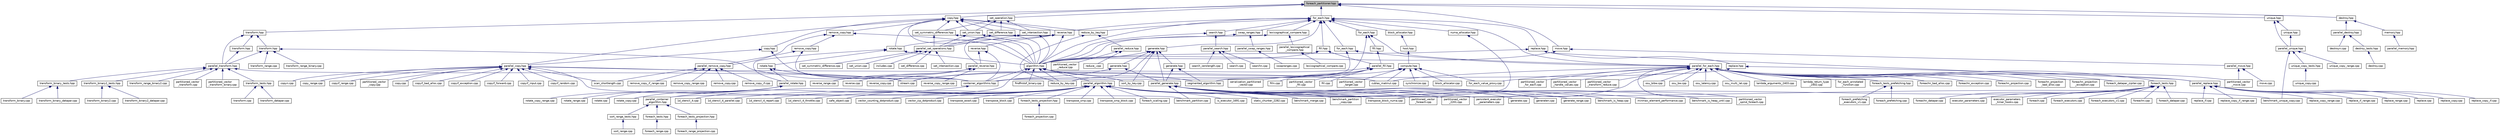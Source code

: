digraph "foreach_partitioner.hpp"
{
  edge [fontname="Helvetica",fontsize="10",labelfontname="Helvetica",labelfontsize="10"];
  node [fontname="Helvetica",fontsize="10",shape=record];
  Node410 [label="foreach_partitioner.hpp",height=0.2,width=0.4,color="black", fillcolor="grey75", style="filled", fontcolor="black"];
  Node410 -> Node411 [dir="back",color="midnightblue",fontsize="10",style="solid",fontname="Helvetica"];
  Node411 [label="copy.hpp",height=0.2,width=0.4,color="black", fillcolor="white", style="filled",URL="$d3/d90/algorithms_2copy_8hpp.html"];
  Node411 -> Node412 [dir="back",color="midnightblue",fontsize="10",style="solid",fontname="Helvetica"];
  Node412 [label="parallel_copy.hpp",height=0.2,width=0.4,color="black", fillcolor="white", style="filled",URL="$d8/d06/parallel__copy_8hpp.html"];
  Node412 -> Node413 [dir="back",color="midnightblue",fontsize="10",style="solid",fontname="Helvetica"];
  Node413 [label="cublas_matmul.cpp",height=0.2,width=0.4,color="black", fillcolor="white", style="filled",URL="$dd/d84/cublas__matmul_8cpp.html"];
  Node412 -> Node414 [dir="back",color="midnightblue",fontsize="10",style="solid",fontname="Helvetica"];
  Node414 [label="stream.cpp",height=0.2,width=0.4,color="black", fillcolor="white", style="filled",URL="$da/d5f/stream_8cpp.html"];
  Node412 -> Node415 [dir="back",color="midnightblue",fontsize="10",style="solid",fontname="Helvetica"];
  Node415 [label="benchmark_partition.cpp",height=0.2,width=0.4,color="black", fillcolor="white", style="filled",URL="$d9/d88/benchmark__partition_8cpp.html"];
  Node412 -> Node416 [dir="back",color="midnightblue",fontsize="10",style="solid",fontname="Helvetica"];
  Node416 [label="scan_shortlength.cpp",height=0.2,width=0.4,color="black", fillcolor="white", style="filled",URL="$de/d75/scan__shortlength_8cpp.html"];
  Node412 -> Node417 [dir="back",color="midnightblue",fontsize="10",style="solid",fontname="Helvetica"];
  Node417 [label="copy.cpp",height=0.2,width=0.4,color="black", fillcolor="white", style="filled",URL="$d9/d54/copy_8cpp.html"];
  Node412 -> Node418 [dir="back",color="midnightblue",fontsize="10",style="solid",fontname="Helvetica"];
  Node418 [label="copyif_bad_alloc.cpp",height=0.2,width=0.4,color="black", fillcolor="white", style="filled",URL="$d0/ddd/copyif__bad__alloc_8cpp.html"];
  Node412 -> Node419 [dir="back",color="midnightblue",fontsize="10",style="solid",fontname="Helvetica"];
  Node419 [label="copyif_exception.cpp",height=0.2,width=0.4,color="black", fillcolor="white", style="filled",URL="$dc/d81/copyif__exception_8cpp.html"];
  Node412 -> Node420 [dir="back",color="midnightblue",fontsize="10",style="solid",fontname="Helvetica"];
  Node420 [label="copyif_forward.cpp",height=0.2,width=0.4,color="black", fillcolor="white", style="filled",URL="$d3/d04/copyif__forward_8cpp.html"];
  Node412 -> Node421 [dir="back",color="midnightblue",fontsize="10",style="solid",fontname="Helvetica"];
  Node421 [label="copyif_input.cpp",height=0.2,width=0.4,color="black", fillcolor="white", style="filled",URL="$d5/d41/copyif__input_8cpp.html"];
  Node412 -> Node422 [dir="back",color="midnightblue",fontsize="10",style="solid",fontname="Helvetica"];
  Node422 [label="copyif_random.cpp",height=0.2,width=0.4,color="black", fillcolor="white", style="filled",URL="$dc/d22/copyif__random_8cpp.html"];
  Node412 -> Node423 [dir="back",color="midnightblue",fontsize="10",style="solid",fontname="Helvetica"];
  Node423 [label="copyn.cpp",height=0.2,width=0.4,color="black", fillcolor="white", style="filled",URL="$d3/d44/copyn_8cpp.html"];
  Node412 -> Node424 [dir="back",color="midnightblue",fontsize="10",style="solid",fontname="Helvetica"];
  Node424 [label="copy_range.cpp",height=0.2,width=0.4,color="black", fillcolor="white", style="filled",URL="$d8/d92/copy__range_8cpp.html"];
  Node412 -> Node425 [dir="back",color="midnightblue",fontsize="10",style="solid",fontname="Helvetica"];
  Node425 [label="copyif_range.cpp",height=0.2,width=0.4,color="black", fillcolor="white", style="filled",URL="$dc/dff/copyif__range_8cpp.html"];
  Node412 -> Node426 [dir="back",color="midnightblue",fontsize="10",style="solid",fontname="Helvetica"];
  Node426 [label="partitioned_vector\l_copy.cpp",height=0.2,width=0.4,color="black", fillcolor="white", style="filled",URL="$d9/d91/partitioned__vector__copy_8cpp.html"];
  Node411 -> Node427 [dir="back",color="midnightblue",fontsize="10",style="solid",fontname="Helvetica"];
  Node427 [label="algorithm.hpp",height=0.2,width=0.4,color="black", fillcolor="white", style="filled",URL="$de/d55/algorithm_8hpp.html"];
  Node427 -> Node428 [dir="back",color="midnightblue",fontsize="10",style="solid",fontname="Helvetica"];
  Node428 [label="parallel_algorithm.hpp",height=0.2,width=0.4,color="black", fillcolor="white", style="filled",URL="$d9/db1/parallel__algorithm_8hpp.html"];
  Node428 -> Node429 [dir="back",color="midnightblue",fontsize="10",style="solid",fontname="Helvetica"];
  Node429 [label="1d_stencil_4.cpp",height=0.2,width=0.4,color="black", fillcolor="white", style="filled",URL="$d1/d7d/1d__stencil__4_8cpp.html"];
  Node428 -> Node430 [dir="back",color="midnightblue",fontsize="10",style="solid",fontname="Helvetica"];
  Node430 [label="1d_stencil_4_parallel.cpp",height=0.2,width=0.4,color="black", fillcolor="white", style="filled",URL="$d6/d05/1d__stencil__4__parallel_8cpp.html"];
  Node428 -> Node431 [dir="back",color="midnightblue",fontsize="10",style="solid",fontname="Helvetica"];
  Node431 [label="1d_stencil_4_repart.cpp",height=0.2,width=0.4,color="black", fillcolor="white", style="filled",URL="$d0/d6b/1d__stencil__4__repart_8cpp.html"];
  Node428 -> Node432 [dir="back",color="midnightblue",fontsize="10",style="solid",fontname="Helvetica"];
  Node432 [label="1d_stencil_4_throttle.cpp",height=0.2,width=0.4,color="black", fillcolor="white", style="filled",URL="$d6/de5/1d__stencil__4__throttle_8cpp.html"];
  Node428 -> Node433 [dir="back",color="midnightblue",fontsize="10",style="solid",fontname="Helvetica"];
  Node433 [label="safe_object.cpp",height=0.2,width=0.4,color="black", fillcolor="white", style="filled",URL="$dd/d52/safe__object_8cpp.html"];
  Node428 -> Node434 [dir="back",color="midnightblue",fontsize="10",style="solid",fontname="Helvetica"];
  Node434 [label="vector_counting_dotproduct.cpp",height=0.2,width=0.4,color="black", fillcolor="white", style="filled",URL="$df/de9/vector__counting__dotproduct_8cpp.html"];
  Node428 -> Node435 [dir="back",color="midnightblue",fontsize="10",style="solid",fontname="Helvetica"];
  Node435 [label="vector_zip_dotproduct.cpp",height=0.2,width=0.4,color="black", fillcolor="white", style="filled",URL="$dc/d18/vector__zip__dotproduct_8cpp.html"];
  Node428 -> Node436 [dir="back",color="midnightblue",fontsize="10",style="solid",fontname="Helvetica"];
  Node436 [label="transpose_await.cpp",height=0.2,width=0.4,color="black", fillcolor="white", style="filled",URL="$de/d68/transpose__await_8cpp.html"];
  Node428 -> Node437 [dir="back",color="midnightblue",fontsize="10",style="solid",fontname="Helvetica"];
  Node437 [label="transpose_block.cpp",height=0.2,width=0.4,color="black", fillcolor="white", style="filled",URL="$d0/de1/transpose__block_8cpp.html"];
  Node428 -> Node438 [dir="back",color="midnightblue",fontsize="10",style="solid",fontname="Helvetica"];
  Node438 [label="transpose_block_numa.cpp",height=0.2,width=0.4,color="black", fillcolor="white", style="filled",URL="$dd/d3b/transpose__block__numa_8cpp.html"];
  Node428 -> Node439 [dir="back",color="midnightblue",fontsize="10",style="solid",fontname="Helvetica"];
  Node439 [label="transpose_smp.cpp",height=0.2,width=0.4,color="black", fillcolor="white", style="filled",URL="$d2/d99/transpose__smp_8cpp.html"];
  Node428 -> Node440 [dir="back",color="midnightblue",fontsize="10",style="solid",fontname="Helvetica"];
  Node440 [label="transpose_smp_block.cpp",height=0.2,width=0.4,color="black", fillcolor="white", style="filled",URL="$da/d4d/transpose__smp__block_8cpp.html"];
  Node428 -> Node441 [dir="back",color="midnightblue",fontsize="10",style="solid",fontname="Helvetica"];
  Node441 [label="foreach_scaling.cpp",height=0.2,width=0.4,color="black", fillcolor="white", style="filled",URL="$d4/d94/foreach__scaling_8cpp.html"];
  Node428 -> Node442 [dir="back",color="midnightblue",fontsize="10",style="solid",fontname="Helvetica"];
  Node442 [label="partitioned_vector\l_foreach.cpp",height=0.2,width=0.4,color="black", fillcolor="white", style="filled",URL="$df/d5f/partitioned__vector__foreach_8cpp.html"];
  Node428 -> Node443 [dir="back",color="midnightblue",fontsize="10",style="solid",fontname="Helvetica"];
  Node443 [label="is_executor_1691.cpp",height=0.2,width=0.4,color="black", fillcolor="white", style="filled",URL="$d2/d1e/is__executor__1691_8cpp.html"];
  Node428 -> Node444 [dir="back",color="midnightblue",fontsize="10",style="solid",fontname="Helvetica"];
  Node444 [label="static_chunker_2282.cpp",height=0.2,width=0.4,color="black", fillcolor="white", style="filled",URL="$d5/d52/static__chunker__2282_8cpp.html"];
  Node428 -> Node445 [dir="back",color="midnightblue",fontsize="10",style="solid",fontname="Helvetica"];
  Node445 [label="foreach_tests_projection.hpp",height=0.2,width=0.4,color="black", fillcolor="white", style="filled",URL="$dd/d98/algorithms_2foreach__tests__projection_8hpp.html"];
  Node445 -> Node446 [dir="back",color="midnightblue",fontsize="10",style="solid",fontname="Helvetica"];
  Node446 [label="foreach_projection.cpp",height=0.2,width=0.4,color="black", fillcolor="white", style="filled",URL="$d3/d3e/foreach__projection_8cpp.html"];
  Node428 -> Node447 [dir="back",color="midnightblue",fontsize="10",style="solid",fontname="Helvetica"];
  Node447 [label="persistent_executor\l_parameters.cpp",height=0.2,width=0.4,color="black", fillcolor="white", style="filled",URL="$db/d9b/persistent__executor__parameters_8cpp.html"];
  Node427 -> Node448 [dir="back",color="midnightblue",fontsize="10",style="solid",fontname="Helvetica"];
  Node448 [label="parallel_container\l_algorithm.hpp",height=0.2,width=0.4,color="black", fillcolor="white", style="filled",URL="$d4/d28/parallel__container__algorithm_8hpp.html"];
  Node448 -> Node449 [dir="back",color="midnightblue",fontsize="10",style="solid",fontname="Helvetica"];
  Node449 [label="foreach_tests.hpp",height=0.2,width=0.4,color="black", fillcolor="white", style="filled",URL="$d1/da3/container__algorithms_2foreach__tests_8hpp.html"];
  Node449 -> Node450 [dir="back",color="midnightblue",fontsize="10",style="solid",fontname="Helvetica"];
  Node450 [label="foreach_range.cpp",height=0.2,width=0.4,color="black", fillcolor="white", style="filled",URL="$d1/d8e/foreach__range_8cpp.html"];
  Node448 -> Node451 [dir="back",color="midnightblue",fontsize="10",style="solid",fontname="Helvetica"];
  Node451 [label="foreach_tests_projection.hpp",height=0.2,width=0.4,color="black", fillcolor="white", style="filled",URL="$d4/d89/container__algorithms_2foreach__tests__projection_8hpp.html"];
  Node451 -> Node452 [dir="back",color="midnightblue",fontsize="10",style="solid",fontname="Helvetica"];
  Node452 [label="foreach_range_projection.cpp",height=0.2,width=0.4,color="black", fillcolor="white", style="filled",URL="$d6/d56/foreach__range__projection_8cpp.html"];
  Node448 -> Node453 [dir="back",color="midnightblue",fontsize="10",style="solid",fontname="Helvetica"];
  Node453 [label="sort_range_tests.hpp",height=0.2,width=0.4,color="black", fillcolor="white", style="filled",URL="$df/d52/sort__range__tests_8hpp.html"];
  Node453 -> Node454 [dir="back",color="midnightblue",fontsize="10",style="solid",fontname="Helvetica"];
  Node454 [label="sort_range.cpp",height=0.2,width=0.4,color="black", fillcolor="white", style="filled",URL="$dd/d6a/sort__range_8cpp.html"];
  Node427 -> Node455 [dir="back",color="midnightblue",fontsize="10",style="solid",fontname="Helvetica"];
  Node455 [label="container_algorithms.hpp",height=0.2,width=0.4,color="black", fillcolor="white", style="filled",URL="$de/da1/container__algorithms_8hpp.html"];
  Node455 -> Node448 [dir="back",color="midnightblue",fontsize="10",style="solid",fontname="Helvetica"];
  Node427 -> Node456 [dir="back",color="midnightblue",fontsize="10",style="solid",fontname="Helvetica"];
  Node456 [label="segmented_algorithm.hpp",height=0.2,width=0.4,color="black", fillcolor="white", style="filled",URL="$d2/d57/segmented__algorithm_8hpp.html"];
  Node427 -> Node457 [dir="back",color="midnightblue",fontsize="10",style="solid",fontname="Helvetica"];
  Node457 [label="findfirstof_binary.cpp",height=0.2,width=0.4,color="black", fillcolor="white", style="filled",URL="$db/da2/findfirstof__binary_8cpp.html"];
  Node427 -> Node458 [dir="back",color="midnightblue",fontsize="10",style="solid",fontname="Helvetica"];
  Node458 [label="reduce_by_key.cpp",height=0.2,width=0.4,color="black", fillcolor="white", style="filled",URL="$dd/dde/reduce__by__key_8cpp.html"];
  Node427 -> Node459 [dir="back",color="midnightblue",fontsize="10",style="solid",fontname="Helvetica"];
  Node459 [label="sort_by_key.cpp",height=0.2,width=0.4,color="black", fillcolor="white", style="filled",URL="$df/daa/sort__by__key_8cpp.html"];
  Node411 -> Node460 [dir="back",color="midnightblue",fontsize="10",style="solid",fontname="Helvetica"];
  Node460 [label="reduce_by_key.hpp",height=0.2,width=0.4,color="black", fillcolor="white", style="filled",URL="$d9/d4a/reduce__by__key_8hpp.html"];
  Node460 -> Node461 [dir="back",color="midnightblue",fontsize="10",style="solid",fontname="Helvetica"];
  Node461 [label="parallel_reduce.hpp",height=0.2,width=0.4,color="black", fillcolor="white", style="filled",URL="$d4/d04/parallel__reduce_8hpp.html"];
  Node461 -> Node462 [dir="back",color="midnightblue",fontsize="10",style="solid",fontname="Helvetica"];
  Node462 [label="reduce_.cpp",height=0.2,width=0.4,color="black", fillcolor="white", style="filled",URL="$d5/d03/reduce___8cpp.html"];
  Node461 -> Node463 [dir="back",color="midnightblue",fontsize="10",style="solid",fontname="Helvetica"];
  Node463 [label="partitioned_vector\l_reduce.cpp",height=0.2,width=0.4,color="black", fillcolor="white", style="filled",URL="$d0/d35/partitioned__vector__reduce_8cpp.html"];
  Node460 -> Node458 [dir="back",color="midnightblue",fontsize="10",style="solid",fontname="Helvetica"];
  Node411 -> Node464 [dir="back",color="midnightblue",fontsize="10",style="solid",fontname="Helvetica"];
  Node464 [label="remove_copy.hpp",height=0.2,width=0.4,color="black", fillcolor="white", style="filled",URL="$d6/db8/algorithms_2remove__copy_8hpp.html"];
  Node464 -> Node465 [dir="back",color="midnightblue",fontsize="10",style="solid",fontname="Helvetica"];
  Node465 [label="parallel_remove_copy.hpp",height=0.2,width=0.4,color="black", fillcolor="white", style="filled",URL="$d3/d53/parallel__remove__copy_8hpp.html"];
  Node465 -> Node416 [dir="back",color="midnightblue",fontsize="10",style="solid",fontname="Helvetica"];
  Node465 -> Node466 [dir="back",color="midnightblue",fontsize="10",style="solid",fontname="Helvetica"];
  Node466 [label="remove_copy.cpp",height=0.2,width=0.4,color="black", fillcolor="white", style="filled",URL="$de/db8/remove__copy_8cpp.html"];
  Node465 -> Node467 [dir="back",color="midnightblue",fontsize="10",style="solid",fontname="Helvetica"];
  Node467 [label="remove_copy_if.cpp",height=0.2,width=0.4,color="black", fillcolor="white", style="filled",URL="$d1/d0f/remove__copy__if_8cpp.html"];
  Node465 -> Node468 [dir="back",color="midnightblue",fontsize="10",style="solid",fontname="Helvetica"];
  Node468 [label="remove_copy_if_range.cpp",height=0.2,width=0.4,color="black", fillcolor="white", style="filled",URL="$df/d42/remove__copy__if__range_8cpp.html"];
  Node465 -> Node469 [dir="back",color="midnightblue",fontsize="10",style="solid",fontname="Helvetica"];
  Node469 [label="remove_copy_range.cpp",height=0.2,width=0.4,color="black", fillcolor="white", style="filled",URL="$dd/d90/remove__copy__range_8cpp.html"];
  Node464 -> Node427 [dir="back",color="midnightblue",fontsize="10",style="solid",fontname="Helvetica"];
  Node464 -> Node470 [dir="back",color="midnightblue",fontsize="10",style="solid",fontname="Helvetica"];
  Node470 [label="remove_copy.hpp",height=0.2,width=0.4,color="black", fillcolor="white", style="filled",URL="$d5/d0b/container__algorithms_2remove__copy_8hpp.html"];
  Node470 -> Node465 [dir="back",color="midnightblue",fontsize="10",style="solid",fontname="Helvetica"];
  Node470 -> Node455 [dir="back",color="midnightblue",fontsize="10",style="solid",fontname="Helvetica"];
  Node411 -> Node471 [dir="back",color="midnightblue",fontsize="10",style="solid",fontname="Helvetica"];
  Node471 [label="reverse.hpp",height=0.2,width=0.4,color="black", fillcolor="white", style="filled",URL="$d2/df8/algorithms_2reverse_8hpp.html"];
  Node471 -> Node472 [dir="back",color="midnightblue",fontsize="10",style="solid",fontname="Helvetica"];
  Node472 [label="parallel_reverse.hpp",height=0.2,width=0.4,color="black", fillcolor="white", style="filled",URL="$d0/d25/parallel__reverse_8hpp.html"];
  Node472 -> Node473 [dir="back",color="midnightblue",fontsize="10",style="solid",fontname="Helvetica"];
  Node473 [label="reverse.cpp",height=0.2,width=0.4,color="black", fillcolor="white", style="filled",URL="$d8/dc4/reverse_8cpp.html"];
  Node472 -> Node474 [dir="back",color="midnightblue",fontsize="10",style="solid",fontname="Helvetica"];
  Node474 [label="reverse_copy.cpp",height=0.2,width=0.4,color="black", fillcolor="white", style="filled",URL="$dd/d14/reverse__copy_8cpp.html"];
  Node472 -> Node475 [dir="back",color="midnightblue",fontsize="10",style="solid",fontname="Helvetica"];
  Node475 [label="reverse_copy_range.cpp",height=0.2,width=0.4,color="black", fillcolor="white", style="filled",URL="$dc/d43/reverse__copy__range_8cpp.html"];
  Node472 -> Node476 [dir="back",color="midnightblue",fontsize="10",style="solid",fontname="Helvetica"];
  Node476 [label="reverse_range.cpp",height=0.2,width=0.4,color="black", fillcolor="white", style="filled",URL="$df/de9/reverse__range_8cpp.html"];
  Node471 -> Node427 [dir="back",color="midnightblue",fontsize="10",style="solid",fontname="Helvetica"];
  Node471 -> Node477 [dir="back",color="midnightblue",fontsize="10",style="solid",fontname="Helvetica"];
  Node477 [label="rotate.hpp",height=0.2,width=0.4,color="black", fillcolor="white", style="filled",URL="$da/df0/algorithms_2rotate_8hpp.html"];
  Node477 -> Node478 [dir="back",color="midnightblue",fontsize="10",style="solid",fontname="Helvetica"];
  Node478 [label="parallel_rotate.hpp",height=0.2,width=0.4,color="black", fillcolor="white", style="filled",URL="$db/dcd/parallel__rotate_8hpp.html"];
  Node478 -> Node479 [dir="back",color="midnightblue",fontsize="10",style="solid",fontname="Helvetica"];
  Node479 [label="rotate.cpp",height=0.2,width=0.4,color="black", fillcolor="white", style="filled",URL="$d7/d5d/rotate_8cpp.html"];
  Node478 -> Node480 [dir="back",color="midnightblue",fontsize="10",style="solid",fontname="Helvetica"];
  Node480 [label="rotate_copy.cpp",height=0.2,width=0.4,color="black", fillcolor="white", style="filled",URL="$da/d77/rotate__copy_8cpp.html"];
  Node478 -> Node481 [dir="back",color="midnightblue",fontsize="10",style="solid",fontname="Helvetica"];
  Node481 [label="rotate_copy_range.cpp",height=0.2,width=0.4,color="black", fillcolor="white", style="filled",URL="$df/d8b/rotate__copy__range_8cpp.html"];
  Node478 -> Node482 [dir="back",color="midnightblue",fontsize="10",style="solid",fontname="Helvetica"];
  Node482 [label="rotate_range.cpp",height=0.2,width=0.4,color="black", fillcolor="white", style="filled",URL="$d5/d40/rotate__range_8cpp.html"];
  Node477 -> Node427 [dir="back",color="midnightblue",fontsize="10",style="solid",fontname="Helvetica"];
  Node477 -> Node483 [dir="back",color="midnightblue",fontsize="10",style="solid",fontname="Helvetica"];
  Node483 [label="rotate.hpp",height=0.2,width=0.4,color="black", fillcolor="white", style="filled",URL="$da/d1b/container__algorithms_2rotate_8hpp.html"];
  Node483 -> Node478 [dir="back",color="midnightblue",fontsize="10",style="solid",fontname="Helvetica"];
  Node483 -> Node455 [dir="back",color="midnightblue",fontsize="10",style="solid",fontname="Helvetica"];
  Node471 -> Node484 [dir="back",color="midnightblue",fontsize="10",style="solid",fontname="Helvetica"];
  Node484 [label="reverse.hpp",height=0.2,width=0.4,color="black", fillcolor="white", style="filled",URL="$db/dd1/container__algorithms_2reverse_8hpp.html"];
  Node484 -> Node472 [dir="back",color="midnightblue",fontsize="10",style="solid",fontname="Helvetica"];
  Node484 -> Node455 [dir="back",color="midnightblue",fontsize="10",style="solid",fontname="Helvetica"];
  Node411 -> Node477 [dir="back",color="midnightblue",fontsize="10",style="solid",fontname="Helvetica"];
  Node411 -> Node485 [dir="back",color="midnightblue",fontsize="10",style="solid",fontname="Helvetica"];
  Node485 [label="set_difference.hpp",height=0.2,width=0.4,color="black", fillcolor="white", style="filled",URL="$d9/d20/set__difference_8hpp.html"];
  Node485 -> Node486 [dir="back",color="midnightblue",fontsize="10",style="solid",fontname="Helvetica"];
  Node486 [label="parallel_set_operations.hpp",height=0.2,width=0.4,color="black", fillcolor="white", style="filled",URL="$d6/d3c/parallel__set__operations_8hpp.html"];
  Node486 -> Node487 [dir="back",color="midnightblue",fontsize="10",style="solid",fontname="Helvetica"];
  Node487 [label="includes.cpp",height=0.2,width=0.4,color="black", fillcolor="white", style="filled",URL="$dc/d10/includes_8cpp.html"];
  Node486 -> Node488 [dir="back",color="midnightblue",fontsize="10",style="solid",fontname="Helvetica"];
  Node488 [label="set_difference.cpp",height=0.2,width=0.4,color="black", fillcolor="white", style="filled",URL="$d5/d98/set__difference_8cpp.html"];
  Node486 -> Node489 [dir="back",color="midnightblue",fontsize="10",style="solid",fontname="Helvetica"];
  Node489 [label="set_intersection.cpp",height=0.2,width=0.4,color="black", fillcolor="white", style="filled",URL="$dd/d83/set__intersection_8cpp.html"];
  Node486 -> Node490 [dir="back",color="midnightblue",fontsize="10",style="solid",fontname="Helvetica"];
  Node490 [label="set_symmetric_difference.cpp",height=0.2,width=0.4,color="black", fillcolor="white", style="filled",URL="$d4/d0c/set__symmetric__difference_8cpp.html"];
  Node486 -> Node491 [dir="back",color="midnightblue",fontsize="10",style="solid",fontname="Helvetica"];
  Node491 [label="set_union.cpp",height=0.2,width=0.4,color="black", fillcolor="white", style="filled",URL="$d7/d76/set__union_8cpp.html"];
  Node485 -> Node427 [dir="back",color="midnightblue",fontsize="10",style="solid",fontname="Helvetica"];
  Node411 -> Node492 [dir="back",color="midnightblue",fontsize="10",style="solid",fontname="Helvetica"];
  Node492 [label="set_intersection.hpp",height=0.2,width=0.4,color="black", fillcolor="white", style="filled",URL="$d1/dd5/set__intersection_8hpp.html"];
  Node492 -> Node486 [dir="back",color="midnightblue",fontsize="10",style="solid",fontname="Helvetica"];
  Node492 -> Node427 [dir="back",color="midnightblue",fontsize="10",style="solid",fontname="Helvetica"];
  Node411 -> Node493 [dir="back",color="midnightblue",fontsize="10",style="solid",fontname="Helvetica"];
  Node493 [label="set_symmetric_difference.hpp",height=0.2,width=0.4,color="black", fillcolor="white", style="filled",URL="$de/da4/set__symmetric__difference_8hpp.html"];
  Node493 -> Node486 [dir="back",color="midnightblue",fontsize="10",style="solid",fontname="Helvetica"];
  Node493 -> Node427 [dir="back",color="midnightblue",fontsize="10",style="solid",fontname="Helvetica"];
  Node411 -> Node494 [dir="back",color="midnightblue",fontsize="10",style="solid",fontname="Helvetica"];
  Node494 [label="set_union.hpp",height=0.2,width=0.4,color="black", fillcolor="white", style="filled",URL="$d9/d1a/set__union_8hpp.html"];
  Node494 -> Node486 [dir="back",color="midnightblue",fontsize="10",style="solid",fontname="Helvetica"];
  Node494 -> Node427 [dir="back",color="midnightblue",fontsize="10",style="solid",fontname="Helvetica"];
  Node411 -> Node495 [dir="back",color="midnightblue",fontsize="10",style="solid",fontname="Helvetica"];
  Node495 [label="copy.hpp",height=0.2,width=0.4,color="black", fillcolor="white", style="filled",URL="$dc/de5/container__algorithms_2copy_8hpp.html"];
  Node495 -> Node412 [dir="back",color="midnightblue",fontsize="10",style="solid",fontname="Helvetica"];
  Node495 -> Node455 [dir="back",color="midnightblue",fontsize="10",style="solid",fontname="Helvetica"];
  Node410 -> Node496 [dir="back",color="midnightblue",fontsize="10",style="solid",fontname="Helvetica"];
  Node496 [label="destroy.hpp",height=0.2,width=0.4,color="black", fillcolor="white", style="filled",URL="$df/dd5/destroy_8hpp.html"];
  Node496 -> Node497 [dir="back",color="midnightblue",fontsize="10",style="solid",fontname="Helvetica"];
  Node497 [label="parallel_destroy.hpp",height=0.2,width=0.4,color="black", fillcolor="white", style="filled",URL="$d9/d93/parallel__destroy_8hpp.html"];
  Node497 -> Node498 [dir="back",color="midnightblue",fontsize="10",style="solid",fontname="Helvetica"];
  Node498 [label="destroy_tests.hpp",height=0.2,width=0.4,color="black", fillcolor="white", style="filled",URL="$db/d13/destroy__tests_8hpp.html"];
  Node498 -> Node499 [dir="back",color="midnightblue",fontsize="10",style="solid",fontname="Helvetica"];
  Node499 [label="destroy.cpp",height=0.2,width=0.4,color="black", fillcolor="white", style="filled",URL="$dd/d93/destroy_8cpp.html"];
  Node497 -> Node500 [dir="back",color="midnightblue",fontsize="10",style="solid",fontname="Helvetica"];
  Node500 [label="destroyn.cpp",height=0.2,width=0.4,color="black", fillcolor="white", style="filled",URL="$de/dbc/destroyn_8cpp.html"];
  Node496 -> Node501 [dir="back",color="midnightblue",fontsize="10",style="solid",fontname="Helvetica"];
  Node501 [label="memory.hpp",height=0.2,width=0.4,color="black", fillcolor="white", style="filled",URL="$d6/d13/parallel_2memory_8hpp.html"];
  Node501 -> Node502 [dir="back",color="midnightblue",fontsize="10",style="solid",fontname="Helvetica"];
  Node502 [label="parallel_memory.hpp",height=0.2,width=0.4,color="black", fillcolor="white", style="filled",URL="$db/dd1/parallel__memory_8hpp.html"];
  Node410 -> Node503 [dir="back",color="midnightblue",fontsize="10",style="solid",fontname="Helvetica"];
  Node503 [label="set_operation.hpp",height=0.2,width=0.4,color="black", fillcolor="white", style="filled",URL="$dc/d52/set__operation_8hpp.html"];
  Node503 -> Node485 [dir="back",color="midnightblue",fontsize="10",style="solid",fontname="Helvetica"];
  Node503 -> Node492 [dir="back",color="midnightblue",fontsize="10",style="solid",fontname="Helvetica"];
  Node503 -> Node493 [dir="back",color="midnightblue",fontsize="10",style="solid",fontname="Helvetica"];
  Node503 -> Node494 [dir="back",color="midnightblue",fontsize="10",style="solid",fontname="Helvetica"];
  Node410 -> Node504 [dir="back",color="midnightblue",fontsize="10",style="solid",fontname="Helvetica"];
  Node504 [label="for_each.hpp",height=0.2,width=0.4,color="black", fillcolor="white", style="filled",URL="$d8/d62/algorithms_2for__each_8hpp.html"];
  Node504 -> Node505 [dir="back",color="midnightblue",fontsize="10",style="solid",fontname="Helvetica"];
  Node505 [label="block_allocator.hpp",height=0.2,width=0.4,color="black", fillcolor="white", style="filled",URL="$d9/d7a/block__allocator_8hpp.html"];
  Node505 -> Node506 [dir="back",color="midnightblue",fontsize="10",style="solid",fontname="Helvetica"];
  Node506 [label="host.hpp",height=0.2,width=0.4,color="black", fillcolor="white", style="filled",URL="$dd/d78/host_8hpp.html"];
  Node506 -> Node507 [dir="back",color="midnightblue",fontsize="10",style="solid",fontname="Helvetica"];
  Node507 [label="compute.hpp",height=0.2,width=0.4,color="black", fillcolor="white", style="filled",URL="$df/dd0/compute_8hpp.html"];
  Node507 -> Node413 [dir="back",color="midnightblue",fontsize="10",style="solid",fontname="Helvetica"];
  Node507 -> Node508 [dir="back",color="midnightblue",fontsize="10",style="solid",fontname="Helvetica"];
  Node508 [label="synchronize.cpp",height=0.2,width=0.4,color="black", fillcolor="white", style="filled",URL="$da/da2/synchronize_8cpp.html"];
  Node507 -> Node414 [dir="back",color="midnightblue",fontsize="10",style="solid",fontname="Helvetica"];
  Node507 -> Node509 [dir="back",color="midnightblue",fontsize="10",style="solid",fontname="Helvetica"];
  Node509 [label="for_each_value_proxy.cpp",height=0.2,width=0.4,color="black", fillcolor="white", style="filled",URL="$d1/d78/for__each__value__proxy_8cpp.html"];
  Node507 -> Node510 [dir="back",color="midnightblue",fontsize="10",style="solid",fontname="Helvetica"];
  Node510 [label="block_allocator.cpp",height=0.2,width=0.4,color="black", fillcolor="white", style="filled",URL="$dc/d4a/block__allocator_8cpp.html"];
  Node507 -> Node511 [dir="back",color="midnightblue",fontsize="10",style="solid",fontname="Helvetica"];
  Node511 [label="partitioned_vector\l_target.cpp",height=0.2,width=0.4,color="black", fillcolor="white", style="filled",URL="$d9/dd1/partitioned__vector__target_8cpp.html"];
  Node504 -> Node512 [dir="back",color="midnightblue",fontsize="10",style="solid",fontname="Helvetica"];
  Node512 [label="parallel_for_each.hpp",height=0.2,width=0.4,color="black", fillcolor="white", style="filled",URL="$db/df6/parallel__for__each_8hpp.html"];
  Node512 -> Node413 [dir="back",color="midnightblue",fontsize="10",style="solid",fontname="Helvetica"];
  Node512 -> Node513 [dir="back",color="midnightblue",fontsize="10",style="solid",fontname="Helvetica"];
  Node513 [label="partitioned_vector\l_spmd_foreach.cpp",height=0.2,width=0.4,color="black", fillcolor="white", style="filled",URL="$db/d7c/partitioned__vector__spmd__foreach_8cpp.html"];
  Node512 -> Node442 [dir="back",color="midnightblue",fontsize="10",style="solid",fontname="Helvetica"];
  Node512 -> Node514 [dir="back",color="midnightblue",fontsize="10",style="solid",fontname="Helvetica"];
  Node514 [label="osu_bibw.cpp",height=0.2,width=0.4,color="black", fillcolor="white", style="filled",URL="$d2/d04/osu__bibw_8cpp.html"];
  Node512 -> Node515 [dir="back",color="midnightblue",fontsize="10",style="solid",fontname="Helvetica"];
  Node515 [label="osu_bw.cpp",height=0.2,width=0.4,color="black", fillcolor="white", style="filled",URL="$d4/d20/osu__bw_8cpp.html"];
  Node512 -> Node516 [dir="back",color="midnightblue",fontsize="10",style="solid",fontname="Helvetica"];
  Node516 [label="osu_latency.cpp",height=0.2,width=0.4,color="black", fillcolor="white", style="filled",URL="$df/d58/osu__latency_8cpp.html"];
  Node512 -> Node517 [dir="back",color="midnightblue",fontsize="10",style="solid",fontname="Helvetica"];
  Node517 [label="osu_multi_lat.cpp",height=0.2,width=0.4,color="black", fillcolor="white", style="filled",URL="$d7/d91/osu__multi__lat_8cpp.html"];
  Node512 -> Node509 [dir="back",color="midnightblue",fontsize="10",style="solid",fontname="Helvetica"];
  Node512 -> Node518 [dir="back",color="midnightblue",fontsize="10",style="solid",fontname="Helvetica"];
  Node518 [label="lambda_arguments_2403.cpp",height=0.2,width=0.4,color="black", fillcolor="white", style="filled",URL="$d9/d6a/lambda__arguments__2403_8cpp.html"];
  Node512 -> Node519 [dir="back",color="midnightblue",fontsize="10",style="solid",fontname="Helvetica"];
  Node519 [label="lambda_return_type\l_2402.cpp",height=0.2,width=0.4,color="black", fillcolor="white", style="filled",URL="$dc/d13/lambda__return__type__2402_8cpp.html"];
  Node512 -> Node520 [dir="back",color="midnightblue",fontsize="10",style="solid",fontname="Helvetica"];
  Node520 [label="for_each_annotated\l_function.cpp",height=0.2,width=0.4,color="black", fillcolor="white", style="filled",URL="$d5/dbf/for__each__annotated__function_8cpp.html"];
  Node512 -> Node521 [dir="back",color="midnightblue",fontsize="10",style="solid",fontname="Helvetica"];
  Node521 [label="foreach_tests.hpp",height=0.2,width=0.4,color="black", fillcolor="white", style="filled",URL="$d4/d2c/algorithms_2foreach__tests_8hpp.html"];
  Node521 -> Node522 [dir="back",color="midnightblue",fontsize="10",style="solid",fontname="Helvetica"];
  Node522 [label="foreach.cpp",height=0.2,width=0.4,color="black", fillcolor="white", style="filled",URL="$d1/d33/foreach_8cpp.html"];
  Node521 -> Node523 [dir="back",color="midnightblue",fontsize="10",style="solid",fontname="Helvetica"];
  Node523 [label="foreach_executors.cpp",height=0.2,width=0.4,color="black", fillcolor="white", style="filled",URL="$d3/d54/foreach__executors_8cpp.html"];
  Node521 -> Node524 [dir="back",color="midnightblue",fontsize="10",style="solid",fontname="Helvetica"];
  Node524 [label="foreach_executors_v1.cpp",height=0.2,width=0.4,color="black", fillcolor="white", style="filled",URL="$dd/dda/foreach__executors__v1_8cpp.html"];
  Node521 -> Node525 [dir="back",color="midnightblue",fontsize="10",style="solid",fontname="Helvetica"];
  Node525 [label="foreachn.cpp",height=0.2,width=0.4,color="black", fillcolor="white", style="filled",URL="$d3/d1b/foreachn_8cpp.html"];
  Node521 -> Node526 [dir="back",color="midnightblue",fontsize="10",style="solid",fontname="Helvetica"];
  Node526 [label="foreach_datapar.cpp",height=0.2,width=0.4,color="black", fillcolor="white", style="filled",URL="$da/dfb/foreach__datapar_8cpp.html"];
  Node521 -> Node527 [dir="back",color="midnightblue",fontsize="10",style="solid",fontname="Helvetica"];
  Node527 [label="foreachn_datapar.cpp",height=0.2,width=0.4,color="black", fillcolor="white", style="filled",URL="$d3/ddd/foreachn__datapar_8cpp.html"];
  Node521 -> Node528 [dir="back",color="midnightblue",fontsize="10",style="solid",fontname="Helvetica"];
  Node528 [label="executor_parameters.cpp",height=0.2,width=0.4,color="black", fillcolor="white", style="filled",URL="$dc/d90/executor__parameters_8cpp.html"];
  Node521 -> Node529 [dir="back",color="midnightblue",fontsize="10",style="solid",fontname="Helvetica"];
  Node529 [label="executor_parameters\l_timer_hooks.cpp",height=0.2,width=0.4,color="black", fillcolor="white", style="filled",URL="$d4/d85/executor__parameters__timer__hooks_8cpp.html"];
  Node521 -> Node447 [dir="back",color="midnightblue",fontsize="10",style="solid",fontname="Helvetica"];
  Node512 -> Node530 [dir="back",color="midnightblue",fontsize="10",style="solid",fontname="Helvetica"];
  Node530 [label="foreach_tests_prefetching.hpp",height=0.2,width=0.4,color="black", fillcolor="white", style="filled",URL="$de/d0e/foreach__tests__prefetching_8hpp.html"];
  Node530 -> Node531 [dir="back",color="midnightblue",fontsize="10",style="solid",fontname="Helvetica"];
  Node531 [label="foreach_prefetching.cpp",height=0.2,width=0.4,color="black", fillcolor="white", style="filled",URL="$d4/df0/foreach__prefetching_8cpp.html"];
  Node530 -> Node532 [dir="back",color="midnightblue",fontsize="10",style="solid",fontname="Helvetica"];
  Node532 [label="foreach_prefetching\l_executors_v1.cpp",height=0.2,width=0.4,color="black", fillcolor="white", style="filled",URL="$dd/d50/foreach__prefetching__executors__v1_8cpp.html"];
  Node512 -> Node533 [dir="back",color="midnightblue",fontsize="10",style="solid",fontname="Helvetica"];
  Node533 [label="foreachn_bad_alloc.cpp",height=0.2,width=0.4,color="black", fillcolor="white", style="filled",URL="$dc/dad/foreachn__bad__alloc_8cpp.html"];
  Node512 -> Node534 [dir="back",color="midnightblue",fontsize="10",style="solid",fontname="Helvetica"];
  Node534 [label="foreachn_exception.cpp",height=0.2,width=0.4,color="black", fillcolor="white", style="filled",URL="$d7/d9a/foreachn__exception_8cpp.html"];
  Node512 -> Node535 [dir="back",color="midnightblue",fontsize="10",style="solid",fontname="Helvetica"];
  Node535 [label="foreachn_projection.cpp",height=0.2,width=0.4,color="black", fillcolor="white", style="filled",URL="$db/deb/foreachn__projection_8cpp.html"];
  Node512 -> Node536 [dir="back",color="midnightblue",fontsize="10",style="solid",fontname="Helvetica"];
  Node536 [label="foreachn_projection\l_bad_alloc.cpp",height=0.2,width=0.4,color="black", fillcolor="white", style="filled",URL="$dc/d8d/foreachn__projection__bad__alloc_8cpp.html"];
  Node512 -> Node537 [dir="back",color="midnightblue",fontsize="10",style="solid",fontname="Helvetica"];
  Node537 [label="foreachn_projection\l_exception.cpp",height=0.2,width=0.4,color="black", fillcolor="white", style="filled",URL="$db/df7/foreachn__projection__exception_8cpp.html"];
  Node512 -> Node538 [dir="back",color="midnightblue",fontsize="10",style="solid",fontname="Helvetica"];
  Node538 [label="foreach_datapar_zipiter.cpp",height=0.2,width=0.4,color="black", fillcolor="white", style="filled",URL="$d3/de7/foreach__datapar__zipiter_8cpp.html"];
  Node512 -> Node539 [dir="back",color="midnightblue",fontsize="10",style="solid",fontname="Helvetica"];
  Node539 [label="partitioned_vector\l_for_each.cpp",height=0.2,width=0.4,color="black", fillcolor="white", style="filled",URL="$de/dc8/partitioned__vector__for__each_8cpp.html"];
  Node512 -> Node540 [dir="back",color="midnightblue",fontsize="10",style="solid",fontname="Helvetica"];
  Node540 [label="partitioned_vector\l_handle_values.cpp",height=0.2,width=0.4,color="black", fillcolor="white", style="filled",URL="$dc/dcb/partitioned__vector__handle__values_8cpp.html"];
  Node512 -> Node541 [dir="back",color="midnightblue",fontsize="10",style="solid",fontname="Helvetica"];
  Node541 [label="partitioned_vector\l_move.cpp",height=0.2,width=0.4,color="black", fillcolor="white", style="filled",URL="$d8/d25/partitioned__vector__move_8cpp.html"];
  Node512 -> Node542 [dir="back",color="midnightblue",fontsize="10",style="solid",fontname="Helvetica"];
  Node542 [label="partitioned_vector\l_transform_reduce.cpp",height=0.2,width=0.4,color="black", fillcolor="white", style="filled",URL="$d7/dab/partitioned__vector__transform__reduce_8cpp.html"];
  Node504 -> Node427 [dir="back",color="midnightblue",fontsize="10",style="solid",fontname="Helvetica"];
  Node504 -> Node543 [dir="back",color="midnightblue",fontsize="10",style="solid",fontname="Helvetica"];
  Node543 [label="fill.hpp",height=0.2,width=0.4,color="black", fillcolor="white", style="filled",URL="$d2/d63/algorithms_2fill_8hpp.html"];
  Node543 -> Node544 [dir="back",color="midnightblue",fontsize="10",style="solid",fontname="Helvetica"];
  Node544 [label="parallel_fill.hpp",height=0.2,width=0.4,color="black", fillcolor="white", style="filled",URL="$d9/d4c/parallel__fill_8hpp.html"];
  Node544 -> Node414 [dir="back",color="midnightblue",fontsize="10",style="solid",fontname="Helvetica"];
  Node544 -> Node545 [dir="back",color="midnightblue",fontsize="10",style="solid",fontname="Helvetica"];
  Node545 [label="fill.cpp",height=0.2,width=0.4,color="black", fillcolor="white", style="filled",URL="$db/df9/fill_8cpp.html"];
  Node544 -> Node546 [dir="back",color="midnightblue",fontsize="10",style="solid",fontname="Helvetica"];
  Node546 [label="filln.cpp",height=0.2,width=0.4,color="black", fillcolor="white", style="filled",URL="$d7/df6/filln_8cpp.html"];
  Node544 -> Node547 [dir="back",color="midnightblue",fontsize="10",style="solid",fontname="Helvetica"];
  Node547 [label="partitioned_vector\l_fill.cpp",height=0.2,width=0.4,color="black", fillcolor="white", style="filled",URL="$de/d66/partitioned__vector__fill_8cpp.html"];
  Node544 -> Node548 [dir="back",color="midnightblue",fontsize="10",style="solid",fontname="Helvetica"];
  Node548 [label="serialization_partitioned\l_vector.cpp",height=0.2,width=0.4,color="black", fillcolor="white", style="filled",URL="$dd/dc9/serialization__partitioned__vector_8cpp.html"];
  Node543 -> Node427 [dir="back",color="midnightblue",fontsize="10",style="solid",fontname="Helvetica"];
  Node504 -> Node549 [dir="back",color="midnightblue",fontsize="10",style="solid",fontname="Helvetica"];
  Node549 [label="generate.hpp",height=0.2,width=0.4,color="black", fillcolor="white", style="filled",URL="$d5/da9/algorithms_2generate_8hpp.html"];
  Node549 -> Node550 [dir="back",color="midnightblue",fontsize="10",style="solid",fontname="Helvetica"];
  Node550 [label="parallel_generate.hpp",height=0.2,width=0.4,color="black", fillcolor="white", style="filled",URL="$da/da1/parallel__generate_8hpp.html"];
  Node550 -> Node513 [dir="back",color="midnightblue",fontsize="10",style="solid",fontname="Helvetica"];
  Node550 -> Node551 [dir="back",color="midnightblue",fontsize="10",style="solid",fontname="Helvetica"];
  Node551 [label="minmax_element_performance.cpp",height=0.2,width=0.4,color="black", fillcolor="white", style="filled",URL="$d9/d93/minmax__element__performance_8cpp.html"];
  Node550 -> Node552 [dir="back",color="midnightblue",fontsize="10",style="solid",fontname="Helvetica"];
  Node552 [label="benchmark_is_heap.cpp",height=0.2,width=0.4,color="black", fillcolor="white", style="filled",URL="$da/d4f/benchmark__is__heap_8cpp.html"];
  Node550 -> Node553 [dir="back",color="midnightblue",fontsize="10",style="solid",fontname="Helvetica"];
  Node553 [label="benchmark_is_heap_until.cpp",height=0.2,width=0.4,color="black", fillcolor="white", style="filled",URL="$dc/df5/benchmark__is__heap__until_8cpp.html"];
  Node550 -> Node554 [dir="back",color="midnightblue",fontsize="10",style="solid",fontname="Helvetica"];
  Node554 [label="benchmark_merge.cpp",height=0.2,width=0.4,color="black", fillcolor="white", style="filled",URL="$dd/d49/benchmark__merge_8cpp.html"];
  Node550 -> Node415 [dir="back",color="midnightblue",fontsize="10",style="solid",fontname="Helvetica"];
  Node550 -> Node555 [dir="back",color="midnightblue",fontsize="10",style="solid",fontname="Helvetica"];
  Node555 [label="benchmark_partition\l_copy.cpp",height=0.2,width=0.4,color="black", fillcolor="white", style="filled",URL="$d3/d0e/benchmark__partition__copy_8cpp.html"];
  Node550 -> Node556 [dir="back",color="midnightblue",fontsize="10",style="solid",fontname="Helvetica"];
  Node556 [label="benchmark_unique_copy.cpp",height=0.2,width=0.4,color="black", fillcolor="white", style="filled",URL="$d9/d53/benchmark__unique__copy_8cpp.html"];
  Node550 -> Node557 [dir="back",color="midnightblue",fontsize="10",style="solid",fontname="Helvetica"];
  Node557 [label="partitioned_vector\l_2201.cpp",height=0.2,width=0.4,color="black", fillcolor="white", style="filled",URL="$dc/d39/partitioned__vector__2201_8cpp.html"];
  Node550 -> Node558 [dir="back",color="midnightblue",fontsize="10",style="solid",fontname="Helvetica"];
  Node558 [label="generate.cpp",height=0.2,width=0.4,color="black", fillcolor="white", style="filled",URL="$d4/da7/generate_8cpp.html"];
  Node550 -> Node559 [dir="back",color="midnightblue",fontsize="10",style="solid",fontname="Helvetica"];
  Node559 [label="generaten.cpp",height=0.2,width=0.4,color="black", fillcolor="white", style="filled",URL="$d6/dd4/generaten_8cpp.html"];
  Node550 -> Node560 [dir="back",color="midnightblue",fontsize="10",style="solid",fontname="Helvetica"];
  Node560 [label="generate_range.cpp",height=0.2,width=0.4,color="black", fillcolor="white", style="filled",URL="$d3/d4f/generate__range_8cpp.html"];
  Node549 -> Node427 [dir="back",color="midnightblue",fontsize="10",style="solid",fontname="Helvetica"];
  Node549 -> Node561 [dir="back",color="midnightblue",fontsize="10",style="solid",fontname="Helvetica"];
  Node561 [label="generate.hpp",height=0.2,width=0.4,color="black", fillcolor="white", style="filled",URL="$d4/d84/container__algorithms_2generate_8hpp.html"];
  Node561 -> Node550 [dir="back",color="midnightblue",fontsize="10",style="solid",fontname="Helvetica"];
  Node561 -> Node455 [dir="back",color="midnightblue",fontsize="10",style="solid",fontname="Helvetica"];
  Node549 -> Node562 [dir="back",color="midnightblue",fontsize="10",style="solid",fontname="Helvetica"];
  Node562 [label="generate.hpp",height=0.2,width=0.4,color="black", fillcolor="white", style="filled",URL="$d2/d5d/segmented__algorithms_2generate_8hpp.html"];
  Node562 -> Node550 [dir="back",color="midnightblue",fontsize="10",style="solid",fontname="Helvetica"];
  Node562 -> Node456 [dir="back",color="midnightblue",fontsize="10",style="solid",fontname="Helvetica"];
  Node549 -> Node458 [dir="back",color="midnightblue",fontsize="10",style="solid",fontname="Helvetica"];
  Node549 -> Node459 [dir="back",color="midnightblue",fontsize="10",style="solid",fontname="Helvetica"];
  Node504 -> Node563 [dir="back",color="midnightblue",fontsize="10",style="solid",fontname="Helvetica"];
  Node563 [label="lexicographical_compare.hpp",height=0.2,width=0.4,color="black", fillcolor="white", style="filled",URL="$d5/ddd/lexicographical__compare_8hpp.html"];
  Node563 -> Node564 [dir="back",color="midnightblue",fontsize="10",style="solid",fontname="Helvetica"];
  Node564 [label="parallel_lexicographical\l_compare.hpp",height=0.2,width=0.4,color="black", fillcolor="white", style="filled",URL="$d8/d1e/parallel__lexicographical__compare_8hpp.html"];
  Node564 -> Node565 [dir="back",color="midnightblue",fontsize="10",style="solid",fontname="Helvetica"];
  Node565 [label="lexicographical_compare.cpp",height=0.2,width=0.4,color="black", fillcolor="white", style="filled",URL="$dd/de6/lexicographical__compare_8cpp.html"];
  Node563 -> Node427 [dir="back",color="midnightblue",fontsize="10",style="solid",fontname="Helvetica"];
  Node504 -> Node460 [dir="back",color="midnightblue",fontsize="10",style="solid",fontname="Helvetica"];
  Node504 -> Node566 [dir="back",color="midnightblue",fontsize="10",style="solid",fontname="Helvetica"];
  Node566 [label="replace.hpp",height=0.2,width=0.4,color="black", fillcolor="white", style="filled",URL="$d6/db6/algorithms_2replace_8hpp.html"];
  Node566 -> Node567 [dir="back",color="midnightblue",fontsize="10",style="solid",fontname="Helvetica"];
  Node567 [label="parallel_replace.hpp",height=0.2,width=0.4,color="black", fillcolor="white", style="filled",URL="$d0/d89/parallel__replace_8hpp.html"];
  Node567 -> Node568 [dir="back",color="midnightblue",fontsize="10",style="solid",fontname="Helvetica"];
  Node568 [label="replace.cpp",height=0.2,width=0.4,color="black", fillcolor="white", style="filled",URL="$d6/d96/replace_8cpp.html"];
  Node567 -> Node569 [dir="back",color="midnightblue",fontsize="10",style="solid",fontname="Helvetica"];
  Node569 [label="replace_copy.cpp",height=0.2,width=0.4,color="black", fillcolor="white", style="filled",URL="$da/d69/replace__copy_8cpp.html"];
  Node567 -> Node570 [dir="back",color="midnightblue",fontsize="10",style="solid",fontname="Helvetica"];
  Node570 [label="replace_copy_if.cpp",height=0.2,width=0.4,color="black", fillcolor="white", style="filled",URL="$d4/d1c/replace__copy__if_8cpp.html"];
  Node567 -> Node571 [dir="back",color="midnightblue",fontsize="10",style="solid",fontname="Helvetica"];
  Node571 [label="replace_if.cpp",height=0.2,width=0.4,color="black", fillcolor="white", style="filled",URL="$de/ded/replace__if_8cpp.html"];
  Node567 -> Node572 [dir="back",color="midnightblue",fontsize="10",style="solid",fontname="Helvetica"];
  Node572 [label="replace_copy_if_range.cpp",height=0.2,width=0.4,color="black", fillcolor="white", style="filled",URL="$dc/d56/replace__copy__if__range_8cpp.html"];
  Node567 -> Node573 [dir="back",color="midnightblue",fontsize="10",style="solid",fontname="Helvetica"];
  Node573 [label="replace_copy_range.cpp",height=0.2,width=0.4,color="black", fillcolor="white", style="filled",URL="$d9/def/replace__copy__range_8cpp.html"];
  Node567 -> Node574 [dir="back",color="midnightblue",fontsize="10",style="solid",fontname="Helvetica"];
  Node574 [label="replace_if_range.cpp",height=0.2,width=0.4,color="black", fillcolor="white", style="filled",URL="$df/d8d/replace__if__range_8cpp.html"];
  Node567 -> Node575 [dir="back",color="midnightblue",fontsize="10",style="solid",fontname="Helvetica"];
  Node575 [label="replace_range.cpp",height=0.2,width=0.4,color="black", fillcolor="white", style="filled",URL="$d8/de4/replace__range_8cpp.html"];
  Node566 -> Node427 [dir="back",color="midnightblue",fontsize="10",style="solid",fontname="Helvetica"];
  Node566 -> Node576 [dir="back",color="midnightblue",fontsize="10",style="solid",fontname="Helvetica"];
  Node576 [label="replace.hpp",height=0.2,width=0.4,color="black", fillcolor="white", style="filled",URL="$d7/d55/container__algorithms_2replace_8hpp.html"];
  Node576 -> Node567 [dir="back",color="midnightblue",fontsize="10",style="solid",fontname="Helvetica"];
  Node576 -> Node455 [dir="back",color="midnightblue",fontsize="10",style="solid",fontname="Helvetica"];
  Node504 -> Node471 [dir="back",color="midnightblue",fontsize="10",style="solid",fontname="Helvetica"];
  Node504 -> Node577 [dir="back",color="midnightblue",fontsize="10",style="solid",fontname="Helvetica"];
  Node577 [label="search.hpp",height=0.2,width=0.4,color="black", fillcolor="white", style="filled",URL="$d7/d6f/search_8hpp.html"];
  Node577 -> Node578 [dir="back",color="midnightblue",fontsize="10",style="solid",fontname="Helvetica"];
  Node578 [label="parallel_search.hpp",height=0.2,width=0.4,color="black", fillcolor="white", style="filled",URL="$d0/dc7/parallel__search_8hpp.html"];
  Node578 -> Node579 [dir="back",color="midnightblue",fontsize="10",style="solid",fontname="Helvetica"];
  Node579 [label="search_zerolength.cpp",height=0.2,width=0.4,color="black", fillcolor="white", style="filled",URL="$d0/d9f/search__zerolength_8cpp.html"];
  Node578 -> Node580 [dir="back",color="midnightblue",fontsize="10",style="solid",fontname="Helvetica"];
  Node580 [label="search.cpp",height=0.2,width=0.4,color="black", fillcolor="white", style="filled",URL="$d9/def/search_8cpp.html"];
  Node578 -> Node581 [dir="back",color="midnightblue",fontsize="10",style="solid",fontname="Helvetica"];
  Node581 [label="searchn.cpp",height=0.2,width=0.4,color="black", fillcolor="white", style="filled",URL="$dc/dc5/searchn_8cpp.html"];
  Node577 -> Node427 [dir="back",color="midnightblue",fontsize="10",style="solid",fontname="Helvetica"];
  Node504 -> Node582 [dir="back",color="midnightblue",fontsize="10",style="solid",fontname="Helvetica"];
  Node582 [label="swap_ranges.hpp",height=0.2,width=0.4,color="black", fillcolor="white", style="filled",URL="$df/d24/swap__ranges_8hpp.html"];
  Node582 -> Node583 [dir="back",color="midnightblue",fontsize="10",style="solid",fontname="Helvetica"];
  Node583 [label="parallel_swap_ranges.hpp",height=0.2,width=0.4,color="black", fillcolor="white", style="filled",URL="$dc/db1/parallel__swap__ranges_8hpp.html"];
  Node583 -> Node584 [dir="back",color="midnightblue",fontsize="10",style="solid",fontname="Helvetica"];
  Node584 [label="swapranges.cpp",height=0.2,width=0.4,color="black", fillcolor="white", style="filled",URL="$df/d4e/swapranges_8cpp.html"];
  Node582 -> Node427 [dir="back",color="midnightblue",fontsize="10",style="solid",fontname="Helvetica"];
  Node504 -> Node585 [dir="back",color="midnightblue",fontsize="10",style="solid",fontname="Helvetica"];
  Node585 [label="for_each.hpp",height=0.2,width=0.4,color="black", fillcolor="white", style="filled",URL="$d8/d9a/container__algorithms_2for__each_8hpp.html"];
  Node585 -> Node512 [dir="back",color="midnightblue",fontsize="10",style="solid",fontname="Helvetica"];
  Node585 -> Node455 [dir="back",color="midnightblue",fontsize="10",style="solid",fontname="Helvetica"];
  Node504 -> Node586 [dir="back",color="midnightblue",fontsize="10",style="solid",fontname="Helvetica"];
  Node586 [label="for_each.hpp",height=0.2,width=0.4,color="black", fillcolor="white", style="filled",URL="$de/daa/segmented__algorithms_2for__each_8hpp.html"];
  Node586 -> Node512 [dir="back",color="midnightblue",fontsize="10",style="solid",fontname="Helvetica"];
  Node586 -> Node456 [dir="back",color="midnightblue",fontsize="10",style="solid",fontname="Helvetica"];
  Node586 -> Node587 [dir="back",color="midnightblue",fontsize="10",style="solid",fontname="Helvetica"];
  Node587 [label="fill.hpp",height=0.2,width=0.4,color="black", fillcolor="white", style="filled",URL="$de/d82/segmented__algorithms_2fill_8hpp.html"];
  Node587 -> Node544 [dir="back",color="midnightblue",fontsize="10",style="solid",fontname="Helvetica"];
  Node504 -> Node588 [dir="back",color="midnightblue",fontsize="10",style="solid",fontname="Helvetica"];
  Node588 [label="numa_allocator.hpp",height=0.2,width=0.4,color="black", fillcolor="white", style="filled",URL="$d7/df0/numa__allocator_8hpp.html"];
  Node588 -> Node438 [dir="back",color="midnightblue",fontsize="10",style="solid",fontname="Helvetica"];
  Node410 -> Node589 [dir="back",color="midnightblue",fontsize="10",style="solid",fontname="Helvetica"];
  Node589 [label="move.hpp",height=0.2,width=0.4,color="black", fillcolor="white", style="filled",URL="$d4/d71/move_8hpp.html"];
  Node589 -> Node590 [dir="back",color="midnightblue",fontsize="10",style="solid",fontname="Helvetica"];
  Node590 [label="parallel_move.hpp",height=0.2,width=0.4,color="black", fillcolor="white", style="filled",URL="$d0/d4f/parallel__move_8hpp.html"];
  Node590 -> Node591 [dir="back",color="midnightblue",fontsize="10",style="solid",fontname="Helvetica"];
  Node591 [label="move.cpp",height=0.2,width=0.4,color="black", fillcolor="white", style="filled",URL="$d5/d5f/move_8cpp.html"];
  Node590 -> Node541 [dir="back",color="midnightblue",fontsize="10",style="solid",fontname="Helvetica"];
  Node589 -> Node427 [dir="back",color="midnightblue",fontsize="10",style="solid",fontname="Helvetica"];
  Node410 -> Node592 [dir="back",color="midnightblue",fontsize="10",style="solid",fontname="Helvetica"];
  Node592 [label="transform.hpp",height=0.2,width=0.4,color="black", fillcolor="white", style="filled",URL="$d4/d47/algorithms_2transform_8hpp.html"];
  Node592 -> Node593 [dir="back",color="midnightblue",fontsize="10",style="solid",fontname="Helvetica"];
  Node593 [label="parallel_transform.hpp",height=0.2,width=0.4,color="black", fillcolor="white", style="filled",URL="$da/ddc/parallel__transform_8hpp.html"];
  Node593 -> Node414 [dir="back",color="midnightblue",fontsize="10",style="solid",fontname="Helvetica"];
  Node593 -> Node594 [dir="back",color="midnightblue",fontsize="10",style="solid",fontname="Helvetica"];
  Node594 [label="transform_tests.hpp",height=0.2,width=0.4,color="black", fillcolor="white", style="filled",URL="$de/db6/transform__tests_8hpp.html"];
  Node594 -> Node595 [dir="back",color="midnightblue",fontsize="10",style="solid",fontname="Helvetica"];
  Node595 [label="transform.cpp",height=0.2,width=0.4,color="black", fillcolor="white", style="filled",URL="$d8/d8c/transform_8cpp.html"];
  Node594 -> Node596 [dir="back",color="midnightblue",fontsize="10",style="solid",fontname="Helvetica"];
  Node596 [label="transform_datapar.cpp",height=0.2,width=0.4,color="black", fillcolor="white", style="filled",URL="$da/df1/transform__datapar_8cpp.html"];
  Node593 -> Node597 [dir="back",color="midnightblue",fontsize="10",style="solid",fontname="Helvetica"];
  Node597 [label="transform_binary_tests.hpp",height=0.2,width=0.4,color="black", fillcolor="white", style="filled",URL="$dd/d5d/transform__binary__tests_8hpp.html"];
  Node597 -> Node598 [dir="back",color="midnightblue",fontsize="10",style="solid",fontname="Helvetica"];
  Node598 [label="transform_binary.cpp",height=0.2,width=0.4,color="black", fillcolor="white", style="filled",URL="$d1/d75/transform__binary_8cpp.html"];
  Node597 -> Node599 [dir="back",color="midnightblue",fontsize="10",style="solid",fontname="Helvetica"];
  Node599 [label="transform_binary_datapar.cpp",height=0.2,width=0.4,color="black", fillcolor="white", style="filled",URL="$d2/d77/transform__binary__datapar_8cpp.html"];
  Node593 -> Node600 [dir="back",color="midnightblue",fontsize="10",style="solid",fontname="Helvetica"];
  Node600 [label="transform_binary2_tests.hpp",height=0.2,width=0.4,color="black", fillcolor="white", style="filled",URL="$d7/dcc/transform__binary2__tests_8hpp.html"];
  Node600 -> Node601 [dir="back",color="midnightblue",fontsize="10",style="solid",fontname="Helvetica"];
  Node601 [label="transform_binary2.cpp",height=0.2,width=0.4,color="black", fillcolor="white", style="filled",URL="$d1/d5d/transform__binary2_8cpp.html"];
  Node600 -> Node602 [dir="back",color="midnightblue",fontsize="10",style="solid",fontname="Helvetica"];
  Node602 [label="transform_binary2_datapar.cpp",height=0.2,width=0.4,color="black", fillcolor="white", style="filled",URL="$d4/d76/transform__binary2__datapar_8cpp.html"];
  Node593 -> Node603 [dir="back",color="midnightblue",fontsize="10",style="solid",fontname="Helvetica"];
  Node603 [label="transform_range_binary2.cpp",height=0.2,width=0.4,color="black", fillcolor="white", style="filled",URL="$df/d62/transform__range__binary2_8cpp.html"];
  Node593 -> Node604 [dir="back",color="midnightblue",fontsize="10",style="solid",fontname="Helvetica"];
  Node604 [label="partitioned_vector\l_transform.cpp",height=0.2,width=0.4,color="black", fillcolor="white", style="filled",URL="$d5/dda/partitioned__vector__transform_8cpp.html"];
  Node593 -> Node605 [dir="back",color="midnightblue",fontsize="10",style="solid",fontname="Helvetica"];
  Node605 [label="partitioned_vector\l_transform_binary.cpp",height=0.2,width=0.4,color="black", fillcolor="white", style="filled",URL="$d8/d95/partitioned__vector__transform__binary_8cpp.html"];
  Node592 -> Node606 [dir="back",color="midnightblue",fontsize="10",style="solid",fontname="Helvetica"];
  Node606 [label="transform.hpp",height=0.2,width=0.4,color="black", fillcolor="white", style="filled",URL="$da/dcb/container__algorithms_2transform_8hpp.html"];
  Node606 -> Node593 [dir="back",color="midnightblue",fontsize="10",style="solid",fontname="Helvetica"];
  Node606 -> Node455 [dir="back",color="midnightblue",fontsize="10",style="solid",fontname="Helvetica"];
  Node606 -> Node607 [dir="back",color="midnightblue",fontsize="10",style="solid",fontname="Helvetica"];
  Node607 [label="transform_range.cpp",height=0.2,width=0.4,color="black", fillcolor="white", style="filled",URL="$de/dba/transform__range_8cpp.html"];
  Node606 -> Node608 [dir="back",color="midnightblue",fontsize="10",style="solid",fontname="Helvetica"];
  Node608 [label="transform_range_binary.cpp",height=0.2,width=0.4,color="black", fillcolor="white", style="filled",URL="$df/d17/transform__range__binary_8cpp.html"];
  Node592 -> Node609 [dir="back",color="midnightblue",fontsize="10",style="solid",fontname="Helvetica"];
  Node609 [label="transform.hpp",height=0.2,width=0.4,color="black", fillcolor="white", style="filled",URL="$d8/d80/segmented__algorithms_2transform_8hpp.html"];
  Node609 -> Node593 [dir="back",color="midnightblue",fontsize="10",style="solid",fontname="Helvetica"];
  Node410 -> Node610 [dir="back",color="midnightblue",fontsize="10",style="solid",fontname="Helvetica"];
  Node610 [label="unique.hpp",height=0.2,width=0.4,color="black", fillcolor="white", style="filled",URL="$d8/d56/algorithms_2unique_8hpp.html"];
  Node610 -> Node611 [dir="back",color="midnightblue",fontsize="10",style="solid",fontname="Helvetica"];
  Node611 [label="parallel_unique.hpp",height=0.2,width=0.4,color="black", fillcolor="white", style="filled",URL="$d5/d3a/parallel__unique_8hpp.html"];
  Node611 -> Node556 [dir="back",color="midnightblue",fontsize="10",style="solid",fontname="Helvetica"];
  Node611 -> Node612 [dir="back",color="midnightblue",fontsize="10",style="solid",fontname="Helvetica"];
  Node612 [label="unique_copy_tests.hpp",height=0.2,width=0.4,color="black", fillcolor="white", style="filled",URL="$d8/dff/unique__copy__tests_8hpp.html"];
  Node612 -> Node613 [dir="back",color="midnightblue",fontsize="10",style="solid",fontname="Helvetica"];
  Node613 [label="unique_copy.cpp",height=0.2,width=0.4,color="black", fillcolor="white", style="filled",URL="$de/dbb/unique__copy_8cpp.html"];
  Node611 -> Node614 [dir="back",color="midnightblue",fontsize="10",style="solid",fontname="Helvetica"];
  Node614 [label="unique_copy_range.cpp",height=0.2,width=0.4,color="black", fillcolor="white", style="filled",URL="$db/d2d/unique__copy__range_8cpp.html"];
  Node610 -> Node615 [dir="back",color="midnightblue",fontsize="10",style="solid",fontname="Helvetica"];
  Node615 [label="unique.hpp",height=0.2,width=0.4,color="black", fillcolor="white", style="filled",URL="$dd/da8/container__algorithms_2unique_8hpp.html"];
  Node615 -> Node611 [dir="back",color="midnightblue",fontsize="10",style="solid",fontname="Helvetica"];
}
